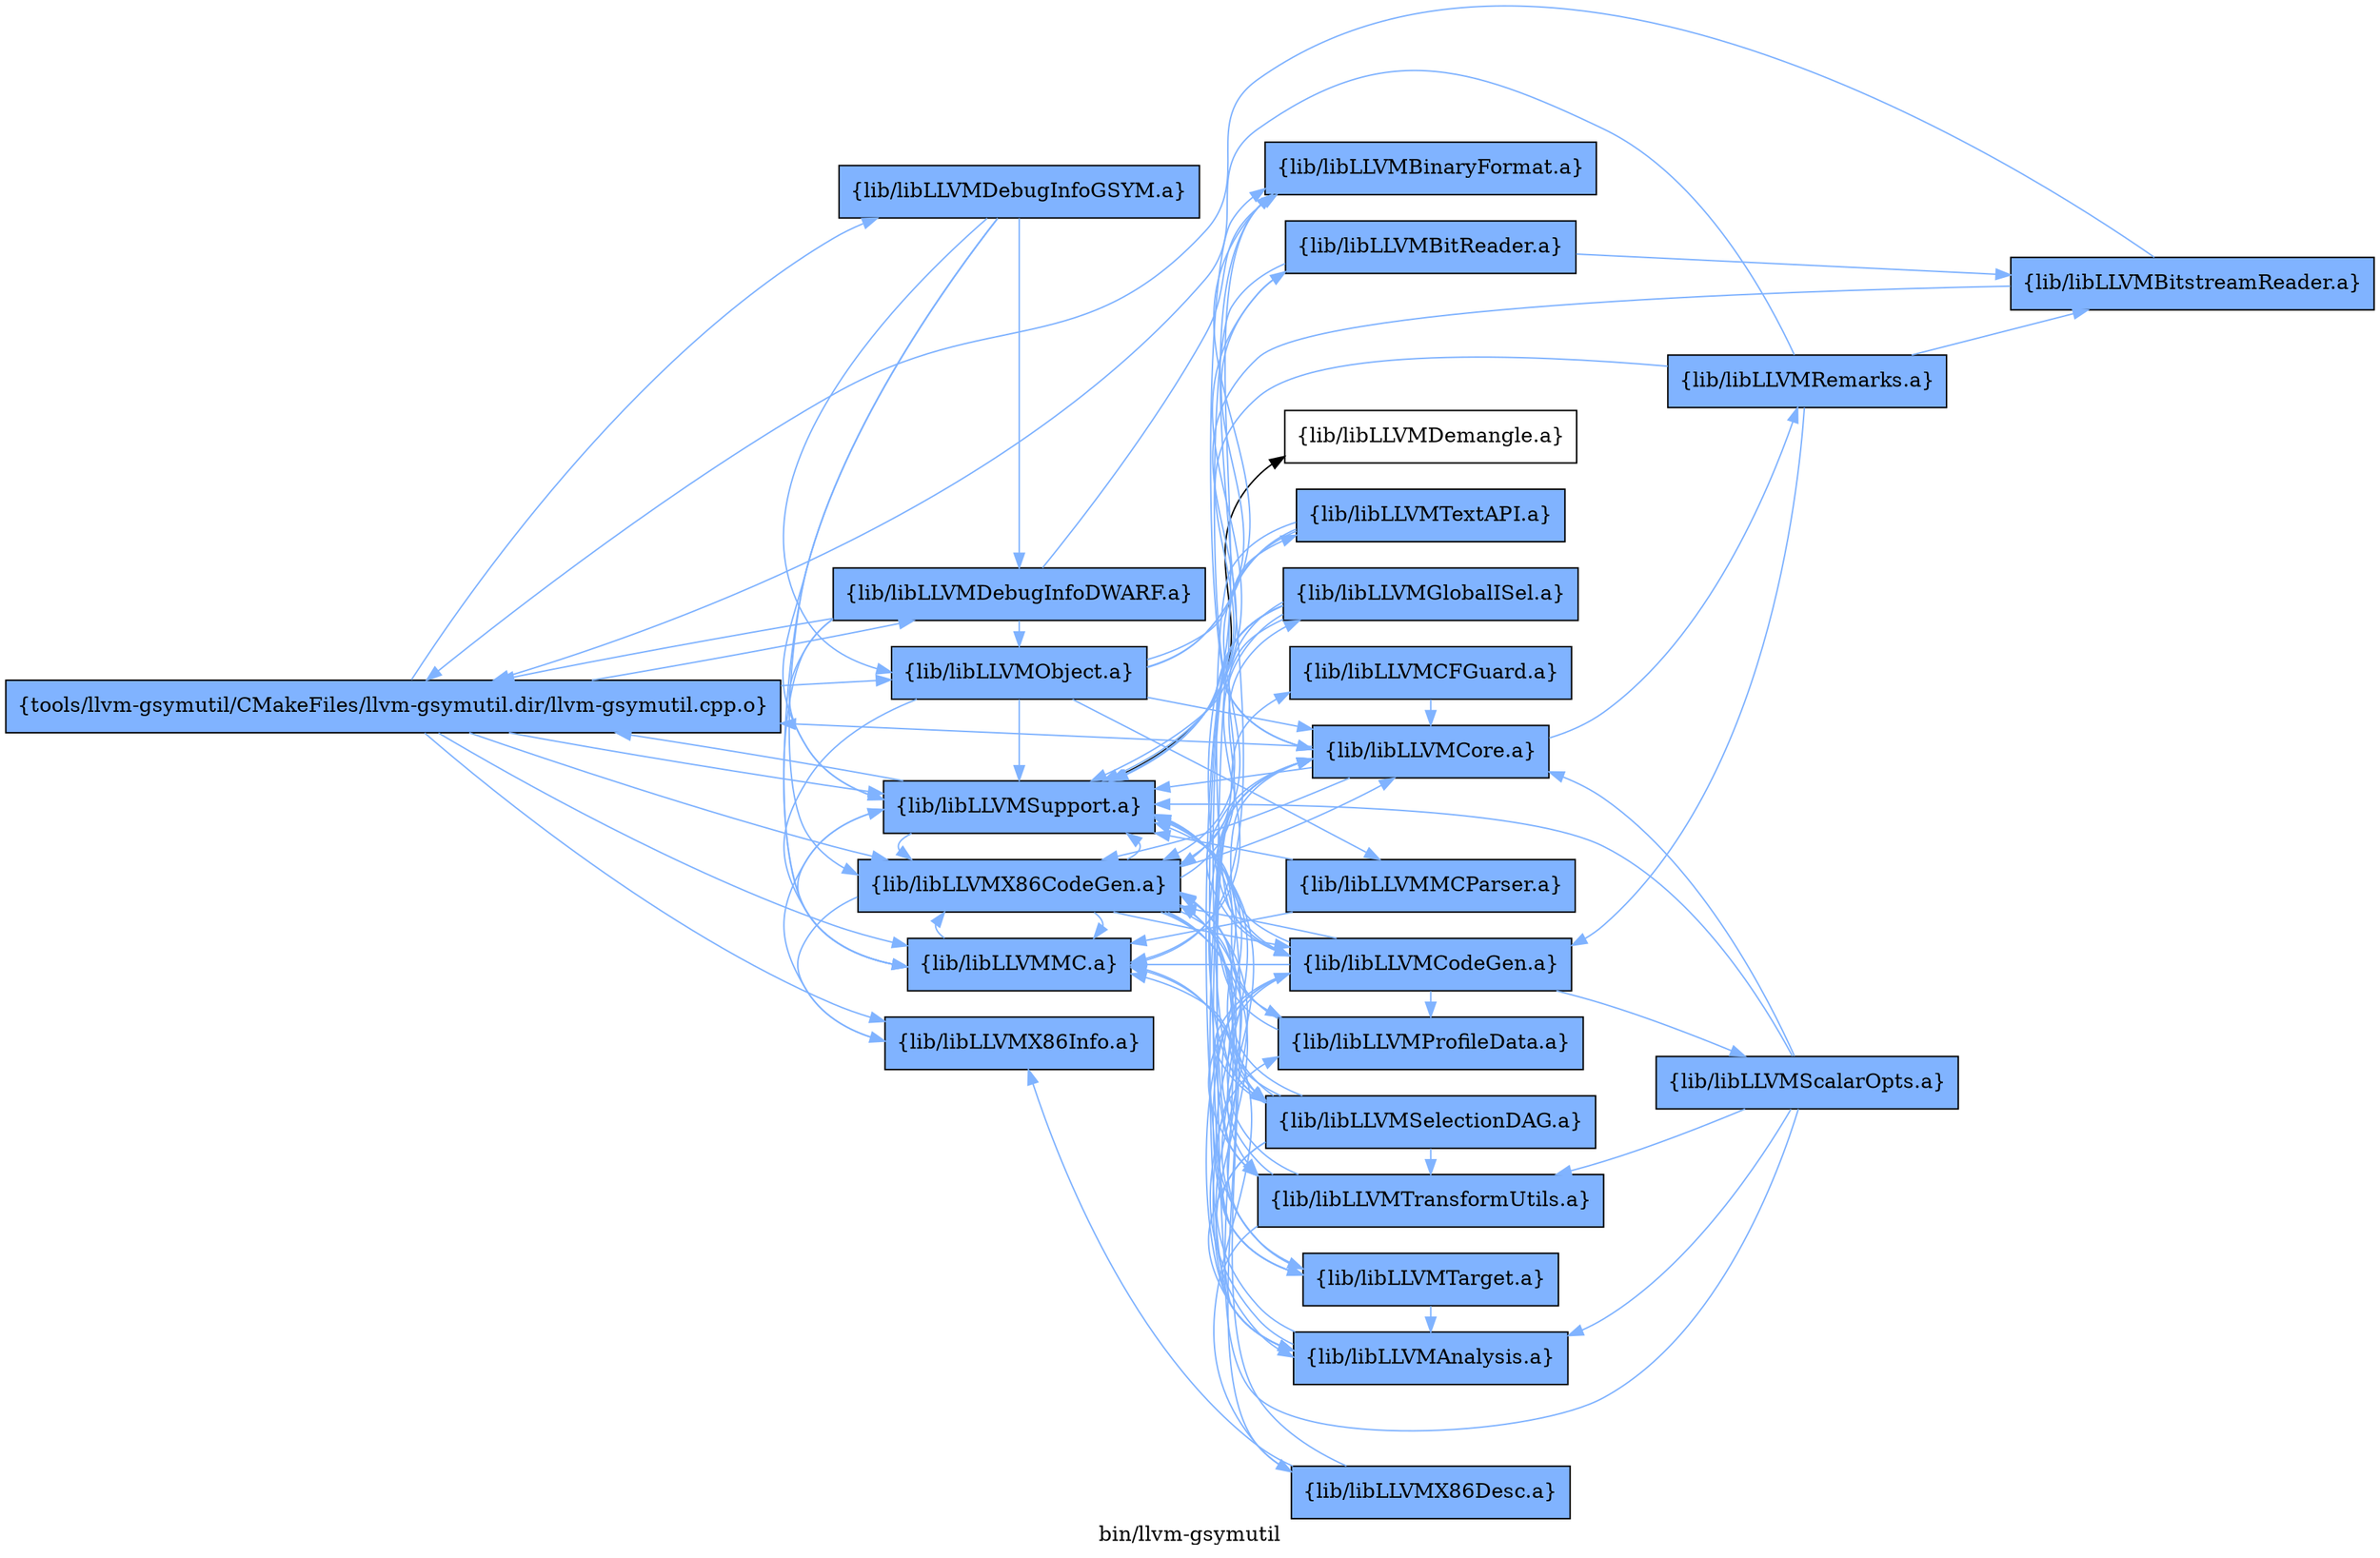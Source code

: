 digraph "bin/llvm-gsymutil" {
	label="bin/llvm-gsymutil";
	rankdir=LR;
	{ rank=same; Node0x55e27ee5ae28;  }
	{ rank=same; Node0x55e27ee54cf8; Node0x55e27ee66f48; Node0x55e27ee66a48; Node0x55e27ee62f88; Node0x55e27ee66548; Node0x55e27ee66048; Node0x55e27ee63488;  }
	{ rank=same; Node0x55e27ee63398; Node0x55e27ee62a88; Node0x55e27ee64248; Node0x55e27ee63d48; Node0x55e27ee60008; Node0x55e27ee60698; Node0x55e27ee57908; Node0x55e27ee65a58; Node0x55e27ee60b98; Node0x55e27ee604b8; Node0x55e27ee564b8; Node0x55e27ee55a18; Node0x55e27ee572c8; Node0x55e27ee5f3d8; Node0x55e27ee56008;  }

	Node0x55e27ee5ae28 [shape=record,shape=box,group=1,style=filled,fillcolor="0.600000 0.5 1",label="{tools/llvm-gsymutil/CMakeFiles/llvm-gsymutil.dir/llvm-gsymutil.cpp.o}"];
	Node0x55e27ee5ae28 -> Node0x55e27ee54cf8[color="0.600000 0.5 1"];
	Node0x55e27ee5ae28 -> Node0x55e27ee66f48[color="0.600000 0.5 1"];
	Node0x55e27ee5ae28 -> Node0x55e27ee66a48[color="0.600000 0.5 1"];
	Node0x55e27ee5ae28 -> Node0x55e27ee62f88[color="0.600000 0.5 1"];
	Node0x55e27ee5ae28 -> Node0x55e27ee66548[color="0.600000 0.5 1"];
	Node0x55e27ee5ae28 -> Node0x55e27ee66048[color="0.600000 0.5 1"];
	Node0x55e27ee5ae28 -> Node0x55e27ee63488[color="0.600000 0.5 1"];
	Node0x55e27ee54cf8 [shape=record,shape=box,group=1,style=filled,fillcolor="0.600000 0.5 1",label="{lib/libLLVMX86CodeGen.a}"];
	Node0x55e27ee54cf8 -> Node0x55e27ee66f48[color="0.600000 0.5 1"];
	Node0x55e27ee54cf8 -> Node0x55e27ee62f88[color="0.600000 0.5 1"];
	Node0x55e27ee54cf8 -> Node0x55e27ee63398[color="0.600000 0.5 1"];
	Node0x55e27ee54cf8 -> Node0x55e27ee62a88[color="0.600000 0.5 1"];
	Node0x55e27ee54cf8 -> Node0x55e27ee64248[color="0.600000 0.5 1"];
	Node0x55e27ee54cf8 -> Node0x55e27ee63d48[color="0.600000 0.5 1"];
	Node0x55e27ee54cf8 -> Node0x55e27ee60008[color="0.600000 0.5 1"];
	Node0x55e27ee54cf8 -> Node0x55e27ee60698[color="0.600000 0.5 1"];
	Node0x55e27ee54cf8 -> Node0x55e27ee57908[color="0.600000 0.5 1"];
	Node0x55e27ee54cf8 -> Node0x55e27ee66048[color="0.600000 0.5 1"];
	Node0x55e27ee54cf8 -> Node0x55e27ee65a58[color="0.600000 0.5 1"];
	Node0x55e27ee54cf8 -> Node0x55e27ee60b98[color="0.600000 0.5 1"];
	Node0x55e27ee54cf8 -> Node0x55e27ee604b8[color="0.600000 0.5 1"];
	Node0x55e27ee66f48 [shape=record,shape=box,group=1,style=filled,fillcolor="0.600000 0.5 1",label="{lib/libLLVMX86Info.a}"];
	Node0x55e27ee66f48 -> Node0x55e27ee62f88[color="0.600000 0.5 1"];
	Node0x55e27ee66a48 [shape=record,shape=box,group=1,style=filled,fillcolor="0.600000 0.5 1",label="{lib/libLLVMDebugInfoDWARF.a}"];
	Node0x55e27ee66a48 -> Node0x55e27ee5ae28[color="0.600000 0.5 1"];
	Node0x55e27ee66a48 -> Node0x55e27ee63488[color="0.600000 0.5 1"];
	Node0x55e27ee66a48 -> Node0x55e27ee62f88[color="0.600000 0.5 1"];
	Node0x55e27ee66a48 -> Node0x55e27ee564b8[color="0.600000 0.5 1"];
	Node0x55e27ee66a48 -> Node0x55e27ee66048[color="0.600000 0.5 1"];
	Node0x55e27ee62f88 [shape=record,shape=box,group=1,style=filled,fillcolor="0.600000 0.5 1",label="{lib/libLLVMSupport.a}"];
	Node0x55e27ee62f88 -> Node0x55e27ee54cf8[color="0.600000 0.5 1"];
	Node0x55e27ee62f88 -> Node0x55e27ee5ae28[color="0.600000 0.5 1"];
	Node0x55e27ee62f88 -> Node0x55e27ee55a18;
	Node0x55e27ee66548 [shape=record,shape=box,group=1,style=filled,fillcolor="0.600000 0.5 1",label="{lib/libLLVMDebugInfoGSYM.a}"];
	Node0x55e27ee66548 -> Node0x55e27ee66a48[color="0.600000 0.5 1"];
	Node0x55e27ee66548 -> Node0x55e27ee62f88[color="0.600000 0.5 1"];
	Node0x55e27ee66548 -> Node0x55e27ee54cf8[color="0.600000 0.5 1"];
	Node0x55e27ee66548 -> Node0x55e27ee66048[color="0.600000 0.5 1"];
	Node0x55e27ee66548 -> Node0x55e27ee63488[color="0.600000 0.5 1"];
	Node0x55e27ee66048 [shape=record,shape=box,group=1,style=filled,fillcolor="0.600000 0.5 1",label="{lib/libLLVMMC.a}"];
	Node0x55e27ee66048 -> Node0x55e27ee62f88[color="0.600000 0.5 1"];
	Node0x55e27ee66048 -> Node0x55e27ee564b8[color="0.600000 0.5 1"];
	Node0x55e27ee66048 -> Node0x55e27ee54cf8[color="0.600000 0.5 1"];
	Node0x55e27ee63488 [shape=record,shape=box,group=1,style=filled,fillcolor="0.600000 0.5 1",label="{lib/libLLVMObject.a}"];
	Node0x55e27ee63488 -> Node0x55e27ee62f88[color="0.600000 0.5 1"];
	Node0x55e27ee63488 -> Node0x55e27ee564b8[color="0.600000 0.5 1"];
	Node0x55e27ee63488 -> Node0x55e27ee66048[color="0.600000 0.5 1"];
	Node0x55e27ee63488 -> Node0x55e27ee572c8[color="0.600000 0.5 1"];
	Node0x55e27ee63488 -> Node0x55e27ee57908[color="0.600000 0.5 1"];
	Node0x55e27ee63488 -> Node0x55e27ee5f3d8[color="0.600000 0.5 1"];
	Node0x55e27ee63488 -> Node0x55e27ee56008[color="0.600000 0.5 1"];
	Node0x55e27ee63398 [shape=record,shape=box,group=1,style=filled,fillcolor="0.600000 0.5 1",label="{lib/libLLVMCodeGen.a}"];
	Node0x55e27ee63398 -> Node0x55e27ee62f88[color="0.600000 0.5 1"];
	Node0x55e27ee63398 -> Node0x55e27ee60008[color="0.600000 0.5 1"];
	Node0x55e27ee63398 -> Node0x55e27ee57908[color="0.600000 0.5 1"];
	Node0x55e27ee63398 -> Node0x55e27ee54cf8[color="0.600000 0.5 1"];
	Node0x55e27ee63398 -> Node0x55e27ee66048[color="0.600000 0.5 1"];
	Node0x55e27ee63398 -> Node0x55e27ee604b8[color="0.600000 0.5 1"];
	Node0x55e27ee63398 -> Node0x55e27ee62a88[color="0.600000 0.5 1"];
	Node0x55e27ee63398 -> Node0x55e27ee63d48[color="0.600000 0.5 1"];
	Node0x55e27ee63398 -> Node0x55e27ee60b98[color="0.600000 0.5 1"];
	Node0x55e27ee63398 -> Node0x55e27ee613b8[color="0.600000 0.5 1"];
	Node0x55e27ee62a88 [shape=record,shape=box,group=1,style=filled,fillcolor="0.600000 0.5 1",label="{lib/libLLVMTarget.a}"];
	Node0x55e27ee62a88 -> Node0x55e27ee66048[color="0.600000 0.5 1"];
	Node0x55e27ee62a88 -> Node0x55e27ee62f88[color="0.600000 0.5 1"];
	Node0x55e27ee62a88 -> Node0x55e27ee57908[color="0.600000 0.5 1"];
	Node0x55e27ee62a88 -> Node0x55e27ee60008[color="0.600000 0.5 1"];
	Node0x55e27ee64248 [shape=record,shape=box,group=1,style=filled,fillcolor="0.600000 0.5 1",label="{lib/libLLVMGlobalISel.a}"];
	Node0x55e27ee64248 -> Node0x55e27ee62f88[color="0.600000 0.5 1"];
	Node0x55e27ee64248 -> Node0x55e27ee63398[color="0.600000 0.5 1"];
	Node0x55e27ee64248 -> Node0x55e27ee57908[color="0.600000 0.5 1"];
	Node0x55e27ee64248 -> Node0x55e27ee66048[color="0.600000 0.5 1"];
	Node0x55e27ee64248 -> Node0x55e27ee62a88[color="0.600000 0.5 1"];
	Node0x55e27ee64248 -> Node0x55e27ee63d48[color="0.600000 0.5 1"];
	Node0x55e27ee64248 -> Node0x55e27ee60008[color="0.600000 0.5 1"];
	Node0x55e27ee64248 -> Node0x55e27ee54cf8[color="0.600000 0.5 1"];
	Node0x55e27ee64248 -> Node0x55e27ee604b8[color="0.600000 0.5 1"];
	Node0x55e27ee63d48 [shape=record,shape=box,group=1,style=filled,fillcolor="0.600000 0.5 1",label="{lib/libLLVMSelectionDAG.a}"];
	Node0x55e27ee63d48 -> Node0x55e27ee62f88[color="0.600000 0.5 1"];
	Node0x55e27ee63d48 -> Node0x55e27ee63398[color="0.600000 0.5 1"];
	Node0x55e27ee63d48 -> Node0x55e27ee60008[color="0.600000 0.5 1"];
	Node0x55e27ee63d48 -> Node0x55e27ee57908[color="0.600000 0.5 1"];
	Node0x55e27ee63d48 -> Node0x55e27ee66048[color="0.600000 0.5 1"];
	Node0x55e27ee63d48 -> Node0x55e27ee62a88[color="0.600000 0.5 1"];
	Node0x55e27ee63d48 -> Node0x55e27ee604b8[color="0.600000 0.5 1"];
	Node0x55e27ee63d48 -> Node0x55e27ee54cf8[color="0.600000 0.5 1"];
	Node0x55e27ee60008 [shape=record,shape=box,group=1,style=filled,fillcolor="0.600000 0.5 1",label="{lib/libLLVMAnalysis.a}"];
	Node0x55e27ee60008 -> Node0x55e27ee54cf8[color="0.600000 0.5 1"];
	Node0x55e27ee60008 -> Node0x55e27ee62f88[color="0.600000 0.5 1"];
	Node0x55e27ee60008 -> Node0x55e27ee57908[color="0.600000 0.5 1"];
	Node0x55e27ee60008 -> Node0x55e27ee60b98[color="0.600000 0.5 1"];
	Node0x55e27ee60698 [shape=record,shape=box,group=1,style=filled,fillcolor="0.600000 0.5 1",label="{lib/libLLVMCFGuard.a}"];
	Node0x55e27ee60698 -> Node0x55e27ee57908[color="0.600000 0.5 1"];
	Node0x55e27ee57908 [shape=record,shape=box,group=1,style=filled,fillcolor="0.600000 0.5 1",label="{lib/libLLVMCore.a}"];
	Node0x55e27ee57908 -> Node0x55e27ee62f88[color="0.600000 0.5 1"];
	Node0x55e27ee57908 -> Node0x55e27ee63398[color="0.600000 0.5 1"];
	Node0x55e27ee57908 -> Node0x55e27ee564b8[color="0.600000 0.5 1"];
	Node0x55e27ee57908 -> Node0x55e27ee54cf8[color="0.600000 0.5 1"];
	Node0x55e27ee57908 -> Node0x55e27ee5ae28[color="0.600000 0.5 1"];
	Node0x55e27ee57908 -> Node0x55e27ee56d28[color="0.600000 0.5 1"];
	Node0x55e27ee65a58 [shape=record,shape=box,group=1,style=filled,fillcolor="0.600000 0.5 1",label="{lib/libLLVMX86Desc.a}"];
	Node0x55e27ee65a58 -> Node0x55e27ee66f48[color="0.600000 0.5 1"];
	Node0x55e27ee65a58 -> Node0x55e27ee66048[color="0.600000 0.5 1"];
	Node0x55e27ee65a58 -> Node0x55e27ee62f88[color="0.600000 0.5 1"];
	Node0x55e27ee60b98 [shape=record,shape=box,group=1,style=filled,fillcolor="0.600000 0.5 1",label="{lib/libLLVMProfileData.a}"];
	Node0x55e27ee60b98 -> Node0x55e27ee62f88[color="0.600000 0.5 1"];
	Node0x55e27ee60b98 -> Node0x55e27ee57908[color="0.600000 0.5 1"];
	Node0x55e27ee604b8 [shape=record,shape=box,group=1,style=filled,fillcolor="0.600000 0.5 1",label="{lib/libLLVMTransformUtils.a}"];
	Node0x55e27ee604b8 -> Node0x55e27ee54cf8[color="0.600000 0.5 1"];
	Node0x55e27ee604b8 -> Node0x55e27ee62f88[color="0.600000 0.5 1"];
	Node0x55e27ee604b8 -> Node0x55e27ee60008[color="0.600000 0.5 1"];
	Node0x55e27ee604b8 -> Node0x55e27ee57908[color="0.600000 0.5 1"];
	Node0x55e27ee564b8 [shape=record,shape=box,group=1,style=filled,fillcolor="0.600000 0.5 1",label="{lib/libLLVMBinaryFormat.a}"];
	Node0x55e27ee564b8 -> Node0x55e27ee62f88[color="0.600000 0.5 1"];
	Node0x55e27ee572c8 [shape=record,shape=box,group=1,style=filled,fillcolor="0.600000 0.5 1",label="{lib/libLLVMBitReader.a}"];
	Node0x55e27ee572c8 -> Node0x55e27ee62f88[color="0.600000 0.5 1"];
	Node0x55e27ee572c8 -> Node0x55e27ee57908[color="0.600000 0.5 1"];
	Node0x55e27ee572c8 -> Node0x55e27ee58088[color="0.600000 0.5 1"];
	Node0x55e27ee5f3d8 [shape=record,shape=box,group=1,style=filled,fillcolor="0.600000 0.5 1",label="{lib/libLLVMMCParser.a}"];
	Node0x55e27ee5f3d8 -> Node0x55e27ee66048[color="0.600000 0.5 1"];
	Node0x55e27ee5f3d8 -> Node0x55e27ee62f88[color="0.600000 0.5 1"];
	Node0x55e27ee56008 [shape=record,shape=box,group=1,style=filled,fillcolor="0.600000 0.5 1",label="{lib/libLLVMTextAPI.a}"];
	Node0x55e27ee56008 -> Node0x55e27ee62f88[color="0.600000 0.5 1"];
	Node0x55e27ee56008 -> Node0x55e27ee63398[color="0.600000 0.5 1"];
	Node0x55e27ee56008 -> Node0x55e27ee54cf8[color="0.600000 0.5 1"];
	Node0x55e27ee613b8 [shape=record,shape=box,group=1,style=filled,fillcolor="0.600000 0.5 1",label="{lib/libLLVMScalarOpts.a}"];
	Node0x55e27ee613b8 -> Node0x55e27ee62f88[color="0.600000 0.5 1"];
	Node0x55e27ee613b8 -> Node0x55e27ee604b8[color="0.600000 0.5 1"];
	Node0x55e27ee613b8 -> Node0x55e27ee60008[color="0.600000 0.5 1"];
	Node0x55e27ee613b8 -> Node0x55e27ee57908[color="0.600000 0.5 1"];
	Node0x55e27ee613b8 -> Node0x55e27ee54cf8[color="0.600000 0.5 1"];
	Node0x55e27ee55a18 [shape=record,shape=box,group=0,label="{lib/libLLVMDemangle.a}"];
	Node0x55e27ee58088 [shape=record,shape=box,group=1,style=filled,fillcolor="0.600000 0.5 1",label="{lib/libLLVMBitstreamReader.a}"];
	Node0x55e27ee58088 -> Node0x55e27ee5ae28[color="0.600000 0.5 1"];
	Node0x55e27ee58088 -> Node0x55e27ee62f88[color="0.600000 0.5 1"];
	Node0x55e27ee56d28 [shape=record,shape=box,group=1,style=filled,fillcolor="0.600000 0.5 1",label="{lib/libLLVMRemarks.a}"];
	Node0x55e27ee56d28 -> Node0x55e27ee62f88[color="0.600000 0.5 1"];
	Node0x55e27ee56d28 -> Node0x55e27ee5ae28[color="0.600000 0.5 1"];
	Node0x55e27ee56d28 -> Node0x55e27ee58088[color="0.600000 0.5 1"];
	Node0x55e27ee56d28 -> Node0x55e27ee63398[color="0.600000 0.5 1"];
}
